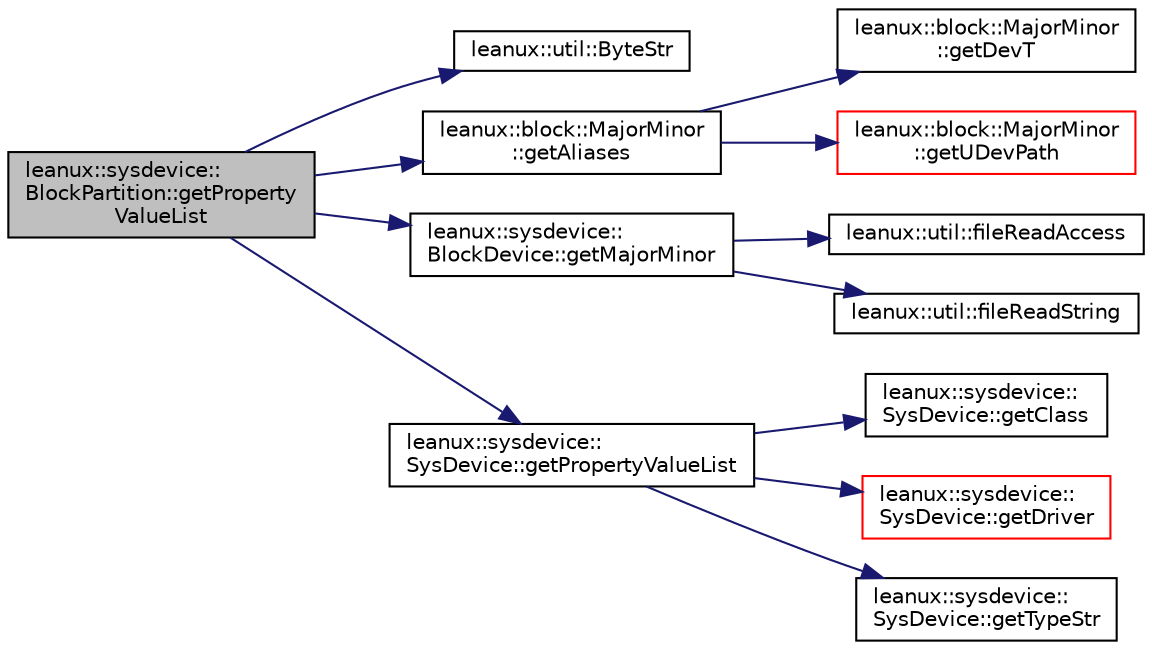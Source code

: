 digraph "leanux::sysdevice::BlockPartition::getPropertyValueList"
{
 // LATEX_PDF_SIZE
  bgcolor="transparent";
  edge [fontname="Helvetica",fontsize="10",labelfontname="Helvetica",labelfontsize="10"];
  node [fontname="Helvetica",fontsize="10",shape=record];
  rankdir="LR";
  Node1 [label="leanux::sysdevice::\lBlockPartition::getProperty\lValueList",height=0.2,width=0.4,color="black", fillcolor="grey75", style="filled", fontcolor="black",tooltip=" "];
  Node1 -> Node2 [color="midnightblue",fontsize="10",style="solid",fontname="Helvetica"];
  Node2 [label="leanux::util::ByteStr",height=0.2,width=0.4,color="black",URL="$namespaceleanux_1_1util.html#a979843e3d99f053101f902ec38985833",tooltip="convert a byte value to pretty print string."];
  Node1 -> Node3 [color="midnightblue",fontsize="10",style="solid",fontname="Helvetica"];
  Node3 [label="leanux::block::MajorMinor\l::getAliases",height=0.2,width=0.4,color="black",URL="$classleanux_1_1block_1_1MajorMinor.html#a53428887ee9d78196b265e624087ce2b",tooltip="get a list of device aliases, returned as full paths."];
  Node3 -> Node4 [color="midnightblue",fontsize="10",style="solid",fontname="Helvetica"];
  Node4 [label="leanux::block::MajorMinor\l::getDevT",height=0.2,width=0.4,color="black",URL="$classleanux_1_1block_1_1MajorMinor.html#a8fa26dbc85f683ed73fcec3a2db42821",tooltip="return the MajorMinor dev_t."];
  Node3 -> Node5 [color="midnightblue",fontsize="10",style="solid",fontname="Helvetica"];
  Node5 [label="leanux::block::MajorMinor\l::getUDevPath",height=0.2,width=0.4,color="red",URL="$classleanux_1_1block_1_1MajorMinor.html#a7ef43192321c82d296575f35b69c52d4",tooltip="Get the udev path for the device."];
  Node1 -> Node10 [color="midnightblue",fontsize="10",style="solid",fontname="Helvetica"];
  Node10 [label="leanux::sysdevice::\lBlockDevice::getMajorMinor",height=0.2,width=0.4,color="black",URL="$classleanux_1_1sysdevice_1_1BlockDevice.html#aaed715a73aad1b5f05aaad7906c9ea57",tooltip=" "];
  Node10 -> Node11 [color="midnightblue",fontsize="10",style="solid",fontname="Helvetica"];
  Node11 [label="leanux::util::fileReadAccess",height=0.2,width=0.4,color="black",URL="$namespaceleanux_1_1util.html#a6421ca2c46c56eebe1a486c6a498ce7d",tooltip="Test if a file exists and can be read."];
  Node10 -> Node12 [color="midnightblue",fontsize="10",style="solid",fontname="Helvetica"];
  Node12 [label="leanux::util::fileReadString",height=0.2,width=0.4,color="black",URL="$namespaceleanux_1_1util.html#a57bfd49353610b3d0b6d121b264c676e",tooltip="read the file as a single string."];
  Node1 -> Node13 [color="midnightblue",fontsize="10",style="solid",fontname="Helvetica"];
  Node13 [label="leanux::sysdevice::\lSysDevice::getPropertyValueList",height=0.2,width=0.4,color="black",URL="$classleanux_1_1sysdevice_1_1SysDevice.html#ae45d4c50b05a48b480911a1aaeaeacc1",tooltip=" "];
  Node13 -> Node14 [color="midnightblue",fontsize="10",style="solid",fontname="Helvetica"];
  Node14 [label="leanux::sysdevice::\lSysDevice::getClass",height=0.2,width=0.4,color="black",URL="$classleanux_1_1sysdevice_1_1SysDevice.html#af93bf56dfb812cdfa443dcfaffcbbb25",tooltip="Get the device class for this device."];
  Node13 -> Node15 [color="midnightblue",fontsize="10",style="solid",fontname="Helvetica"];
  Node15 [label="leanux::sysdevice::\lSysDevice::getDriver",height=0.2,width=0.4,color="red",URL="$classleanux_1_1sysdevice_1_1SysDevice.html#af7a1af7a4b7729e150cceed395e4425b",tooltip="Get the driver for this device."];
  Node13 -> Node17 [color="midnightblue",fontsize="10",style="solid",fontname="Helvetica"];
  Node17 [label="leanux::sysdevice::\lSysDevice::getTypeStr",height=0.2,width=0.4,color="black",URL="$classleanux_1_1sysdevice_1_1SysDevice.html#a899968c4a70ecad67694f6850cf730fd",tooltip="Get a string representation for the SysDeviceType."];
}
